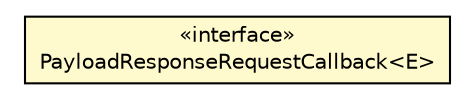 #!/usr/local/bin/dot
#
# Class diagram 
# Generated by UMLGraph version R5_6-24-gf6e263 (http://www.umlgraph.org/)
#

digraph G {
	edge [fontname="Helvetica",fontsize=10,labelfontname="Helvetica",labelfontsize=10];
	node [fontname="Helvetica",fontsize=10,shape=plaintext];
	nodesep=0.25;
	ranksep=0.5;
	// io.reinert.requestor.core.callback.PayloadResponseRequestCallback<E>
	c52683 [label=<<table title="io.reinert.requestor.core.callback.PayloadResponseRequestCallback" border="0" cellborder="1" cellspacing="0" cellpadding="2" port="p" bgcolor="lemonChiffon" href="./PayloadResponseRequestCallback.html">
		<tr><td><table border="0" cellspacing="0" cellpadding="1">
<tr><td align="center" balign="center"> &#171;interface&#187; </td></tr>
<tr><td align="center" balign="center"> PayloadResponseRequestCallback&lt;E&gt; </td></tr>
		</table></td></tr>
		</table>>, URL="./PayloadResponseRequestCallback.html", fontname="Helvetica", fontcolor="black", fontsize=10.0];
}

